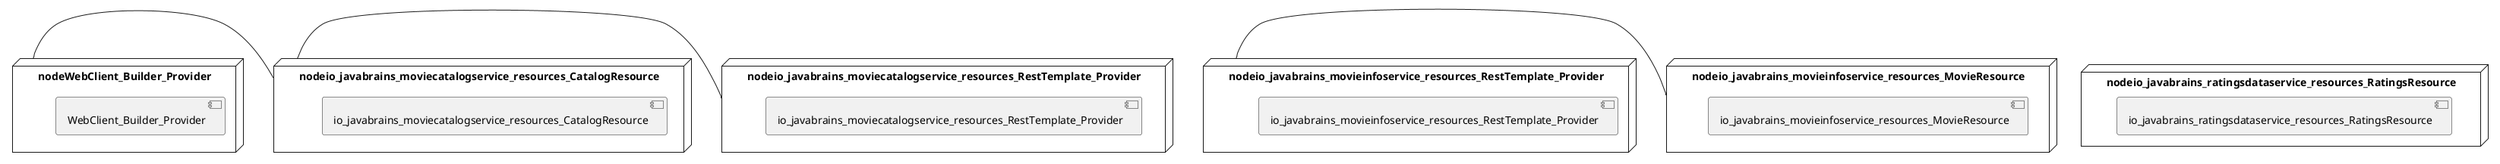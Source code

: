 @startuml
skinparam fixCircleLabelOverlapping true
skinparam componentStyle uml2
node nodeWebClient_Builder_Provider {
[WebClient_Builder_Provider] [[koushikkothagal-spring-boot-microservices-workshop.system#_sHbehYtmEe-8Zol2NpMdPw]]
}
node nodeio_javabrains_moviecatalogservice_resources_CatalogResource {
[io_javabrains_moviecatalogservice_resources_CatalogResource] [[koushikkothagal-spring-boot-microservices-workshop.system#_sHbehYtmEe-8Zol2NpMdPw]]
}
node nodeio_javabrains_moviecatalogservice_resources_RestTemplate_Provider {
[io_javabrains_moviecatalogservice_resources_RestTemplate_Provider] [[koushikkothagal-spring-boot-microservices-workshop.system#_sHbehYtmEe-8Zol2NpMdPw]]
}
node nodeio_javabrains_movieinfoservice_resources_MovieResource {
[io_javabrains_movieinfoservice_resources_MovieResource] [[koushikkothagal-spring-boot-microservices-workshop.system#_sHbehYtmEe-8Zol2NpMdPw]]
}
node nodeio_javabrains_movieinfoservice_resources_RestTemplate_Provider {
[io_javabrains_movieinfoservice_resources_RestTemplate_Provider] [[koushikkothagal-spring-boot-microservices-workshop.system#_sHbehYtmEe-8Zol2NpMdPw]]
}
node nodeio_javabrains_ratingsdataservice_resources_RatingsResource {
[io_javabrains_ratingsdataservice_resources_RatingsResource] [[koushikkothagal-spring-boot-microservices-workshop.system#_sHbehYtmEe-8Zol2NpMdPw]]
}
[nodeWebClient_Builder_Provider] - [nodeio_javabrains_moviecatalogservice_resources_CatalogResource]
[nodeio_javabrains_moviecatalogservice_resources_RestTemplate_Provider] - [nodeio_javabrains_moviecatalogservice_resources_CatalogResource]
[nodeio_javabrains_movieinfoservice_resources_RestTemplate_Provider] - [nodeio_javabrains_movieinfoservice_resources_MovieResource]

@enduml
